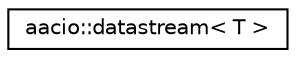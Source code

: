 digraph "Graphical Class Hierarchy"
{
  edge [fontname="Helvetica",fontsize="10",labelfontname="Helvetica",labelfontsize="10"];
  node [fontname="Helvetica",fontsize="10",shape=record];
  rankdir="LR";
  Node0 [label="aacio::datastream\< T \>",height=0.2,width=0.4,color="black", fillcolor="white", style="filled",URL="$classaacio_1_1datastream.html",tooltip="A data stream for reading and writing data in the form of bytes. "];
}
